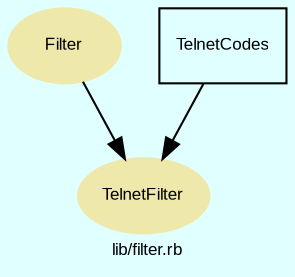 digraph TopLevel {
    compound = true
    bgcolor = lightcyan1
    fontname = Arial
    fontsize = 8
    label = "lib/filter.rb"
    node [
        fontname = Arial,
        fontsize = 8,
        color = black
    ]

    TelnetFilter [
        fontcolor = black,
        URL = "classes/TelnetFilter.html",
        shape = ellipse,
        color = palegoldenrod,
        style = filled,
        label = "TelnetFilter"
    ]

    Filter [
        fontcolor = black,
        URL = "classes/Filter.html",
        shape = ellipse,
        color = palegoldenrod,
        style = filled,
        label = "Filter"
    ]

    TelnetCodes [
        URL = "classes/TelnetCodes.html",
        shape = box,
        label = "TelnetCodes"
    ]

    TelnetCodes -> TelnetFilter [

    ]

    Filter -> TelnetFilter [

    ]

}

